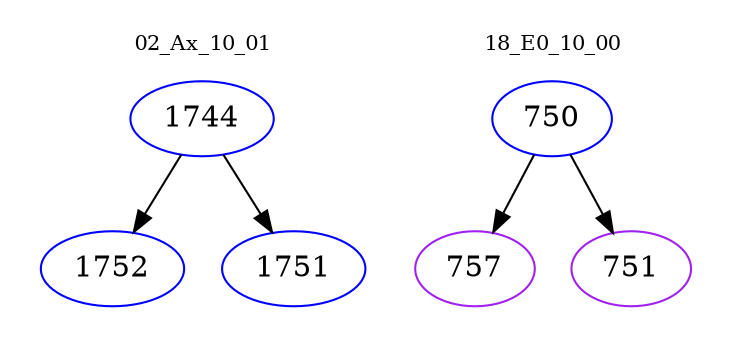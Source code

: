 digraph{
subgraph cluster_0 {
color = white
label = "02_Ax_10_01";
fontsize=10;
T0_1744 [label="1744", color="blue"]
T0_1744 -> T0_1752 [color="black"]
T0_1752 [label="1752", color="blue"]
T0_1744 -> T0_1751 [color="black"]
T0_1751 [label="1751", color="blue"]
}
subgraph cluster_1 {
color = white
label = "18_E0_10_00";
fontsize=10;
T1_750 [label="750", color="blue"]
T1_750 -> T1_757 [color="black"]
T1_757 [label="757", color="purple"]
T1_750 -> T1_751 [color="black"]
T1_751 [label="751", color="purple"]
}
}
